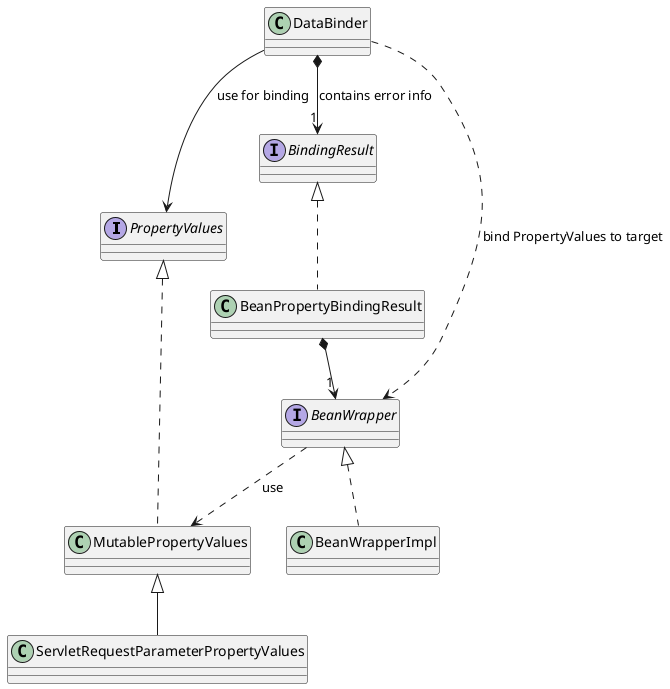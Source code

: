 @startuml ""

interface PropertyValues
class MutablePropertyValues implements PropertyValues
class ServletRequestParameterPropertyValues extends MutablePropertyValues

class DataBinder
DataBinder --> PropertyValues: use for binding

interface BindingResult
class BeanPropertyBindingResult implements BindingResult
DataBinder *--> "1" BindingResult: contains error info

interface BeanWrapper
class BeanWrapperImpl implements BeanWrapper
BeanPropertyBindingResult *--> "1" BeanWrapper

DataBinder ..> BeanWrapper: bind PropertyValues to target
BeanWrapper ..> MutablePropertyValues: use

@enduml